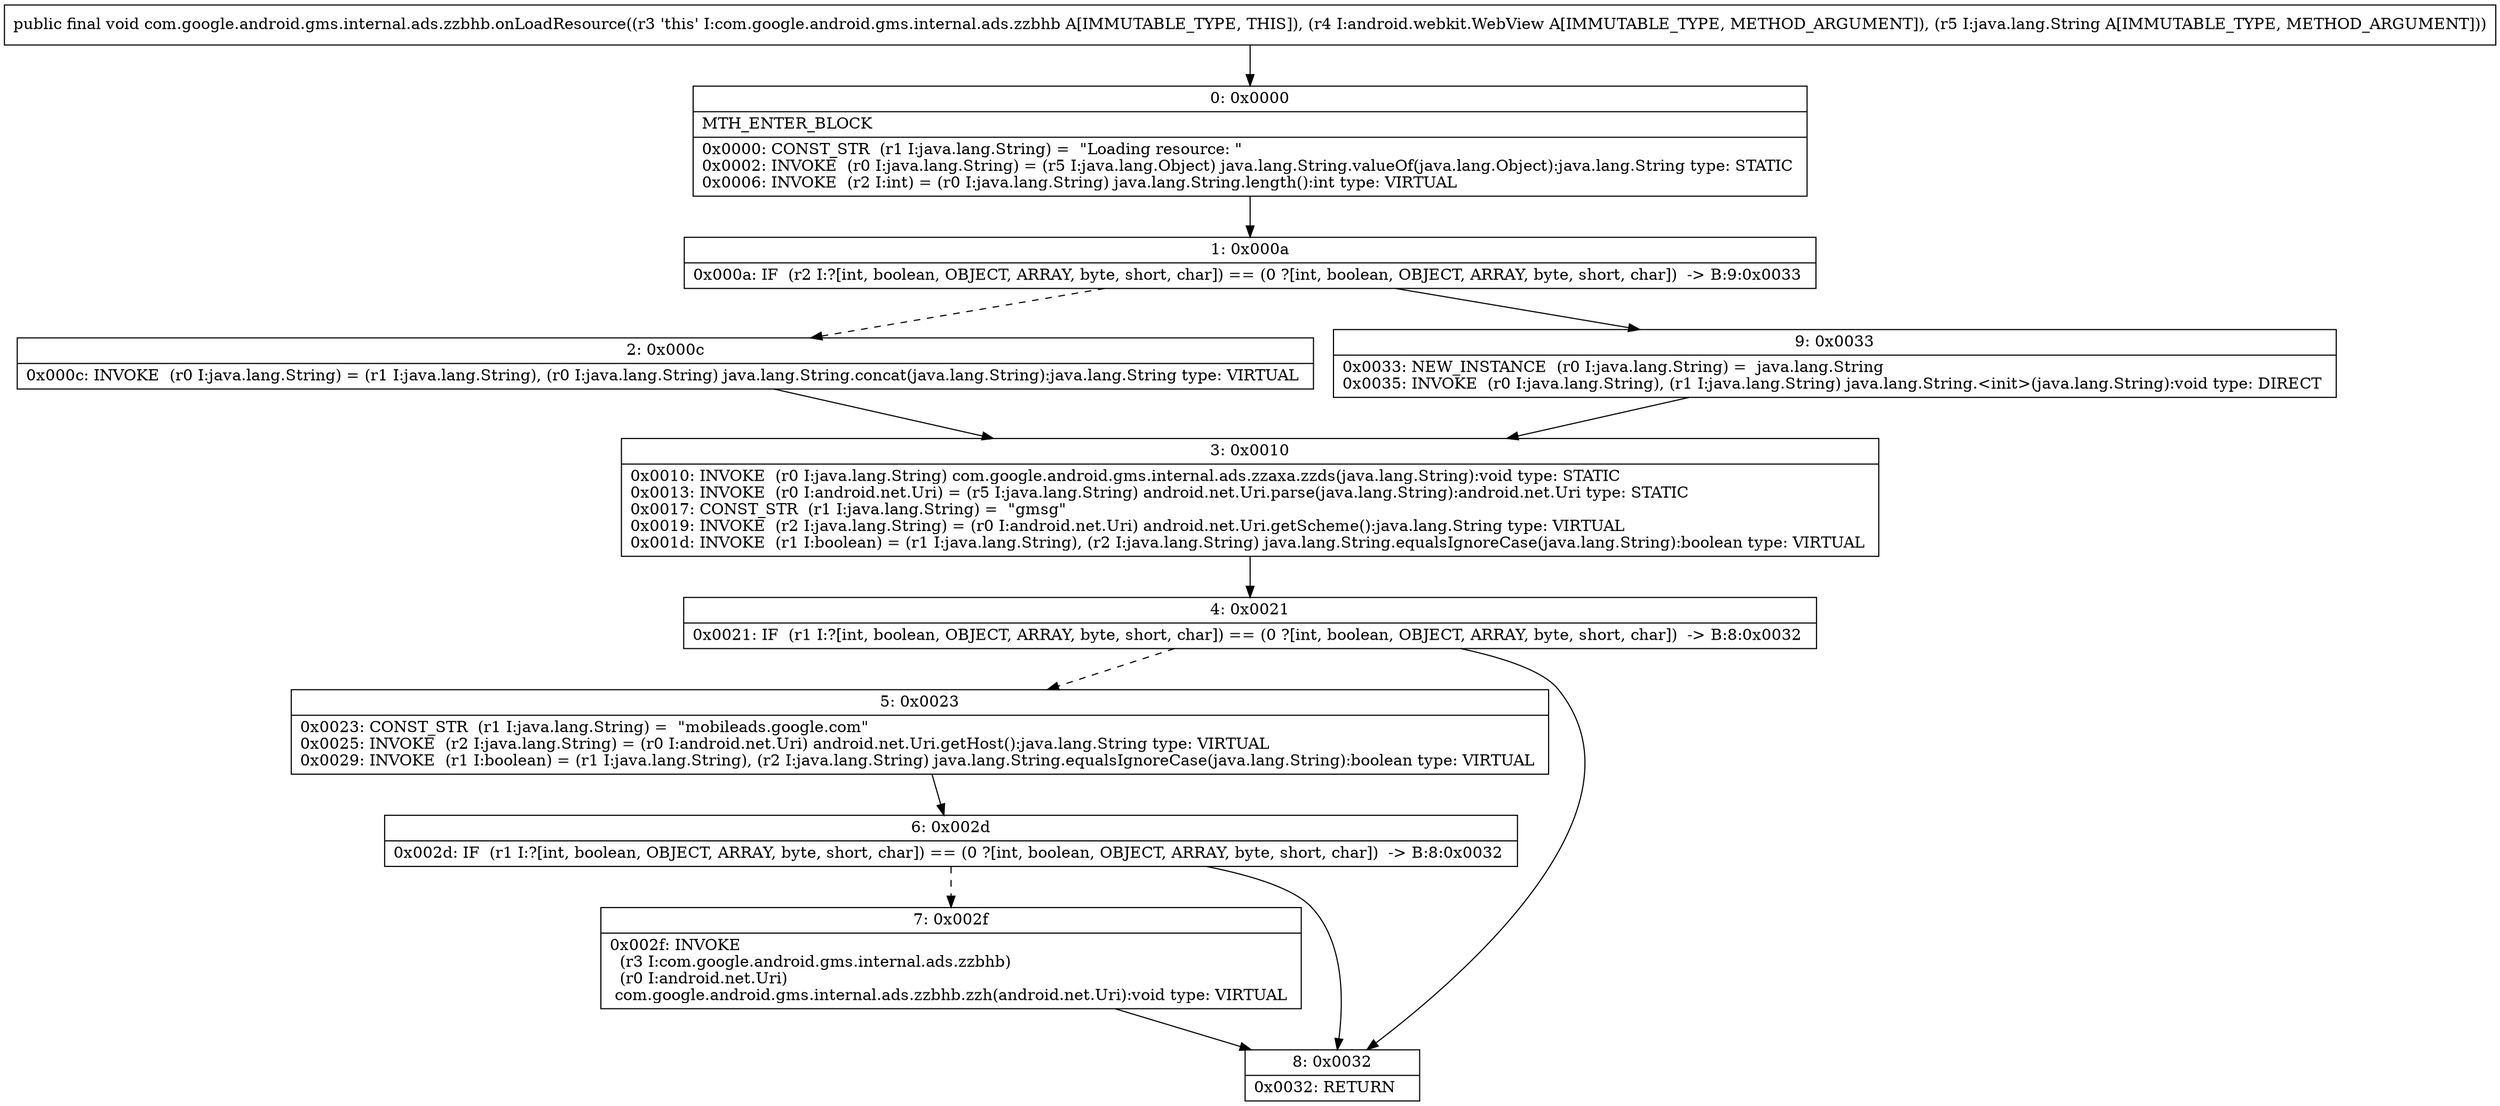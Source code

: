 digraph "CFG forcom.google.android.gms.internal.ads.zzbhb.onLoadResource(Landroid\/webkit\/WebView;Ljava\/lang\/String;)V" {
Node_0 [shape=record,label="{0\:\ 0x0000|MTH_ENTER_BLOCK\l|0x0000: CONST_STR  (r1 I:java.lang.String) =  \"Loading resource: \" \l0x0002: INVOKE  (r0 I:java.lang.String) = (r5 I:java.lang.Object) java.lang.String.valueOf(java.lang.Object):java.lang.String type: STATIC \l0x0006: INVOKE  (r2 I:int) = (r0 I:java.lang.String) java.lang.String.length():int type: VIRTUAL \l}"];
Node_1 [shape=record,label="{1\:\ 0x000a|0x000a: IF  (r2 I:?[int, boolean, OBJECT, ARRAY, byte, short, char]) == (0 ?[int, boolean, OBJECT, ARRAY, byte, short, char])  \-\> B:9:0x0033 \l}"];
Node_2 [shape=record,label="{2\:\ 0x000c|0x000c: INVOKE  (r0 I:java.lang.String) = (r1 I:java.lang.String), (r0 I:java.lang.String) java.lang.String.concat(java.lang.String):java.lang.String type: VIRTUAL \l}"];
Node_3 [shape=record,label="{3\:\ 0x0010|0x0010: INVOKE  (r0 I:java.lang.String) com.google.android.gms.internal.ads.zzaxa.zzds(java.lang.String):void type: STATIC \l0x0013: INVOKE  (r0 I:android.net.Uri) = (r5 I:java.lang.String) android.net.Uri.parse(java.lang.String):android.net.Uri type: STATIC \l0x0017: CONST_STR  (r1 I:java.lang.String) =  \"gmsg\" \l0x0019: INVOKE  (r2 I:java.lang.String) = (r0 I:android.net.Uri) android.net.Uri.getScheme():java.lang.String type: VIRTUAL \l0x001d: INVOKE  (r1 I:boolean) = (r1 I:java.lang.String), (r2 I:java.lang.String) java.lang.String.equalsIgnoreCase(java.lang.String):boolean type: VIRTUAL \l}"];
Node_4 [shape=record,label="{4\:\ 0x0021|0x0021: IF  (r1 I:?[int, boolean, OBJECT, ARRAY, byte, short, char]) == (0 ?[int, boolean, OBJECT, ARRAY, byte, short, char])  \-\> B:8:0x0032 \l}"];
Node_5 [shape=record,label="{5\:\ 0x0023|0x0023: CONST_STR  (r1 I:java.lang.String) =  \"mobileads.google.com\" \l0x0025: INVOKE  (r2 I:java.lang.String) = (r0 I:android.net.Uri) android.net.Uri.getHost():java.lang.String type: VIRTUAL \l0x0029: INVOKE  (r1 I:boolean) = (r1 I:java.lang.String), (r2 I:java.lang.String) java.lang.String.equalsIgnoreCase(java.lang.String):boolean type: VIRTUAL \l}"];
Node_6 [shape=record,label="{6\:\ 0x002d|0x002d: IF  (r1 I:?[int, boolean, OBJECT, ARRAY, byte, short, char]) == (0 ?[int, boolean, OBJECT, ARRAY, byte, short, char])  \-\> B:8:0x0032 \l}"];
Node_7 [shape=record,label="{7\:\ 0x002f|0x002f: INVOKE  \l  (r3 I:com.google.android.gms.internal.ads.zzbhb)\l  (r0 I:android.net.Uri)\l com.google.android.gms.internal.ads.zzbhb.zzh(android.net.Uri):void type: VIRTUAL \l}"];
Node_8 [shape=record,label="{8\:\ 0x0032|0x0032: RETURN   \l}"];
Node_9 [shape=record,label="{9\:\ 0x0033|0x0033: NEW_INSTANCE  (r0 I:java.lang.String) =  java.lang.String \l0x0035: INVOKE  (r0 I:java.lang.String), (r1 I:java.lang.String) java.lang.String.\<init\>(java.lang.String):void type: DIRECT \l}"];
MethodNode[shape=record,label="{public final void com.google.android.gms.internal.ads.zzbhb.onLoadResource((r3 'this' I:com.google.android.gms.internal.ads.zzbhb A[IMMUTABLE_TYPE, THIS]), (r4 I:android.webkit.WebView A[IMMUTABLE_TYPE, METHOD_ARGUMENT]), (r5 I:java.lang.String A[IMMUTABLE_TYPE, METHOD_ARGUMENT])) }"];
MethodNode -> Node_0;
Node_0 -> Node_1;
Node_1 -> Node_2[style=dashed];
Node_1 -> Node_9;
Node_2 -> Node_3;
Node_3 -> Node_4;
Node_4 -> Node_5[style=dashed];
Node_4 -> Node_8;
Node_5 -> Node_6;
Node_6 -> Node_7[style=dashed];
Node_6 -> Node_8;
Node_7 -> Node_8;
Node_9 -> Node_3;
}

